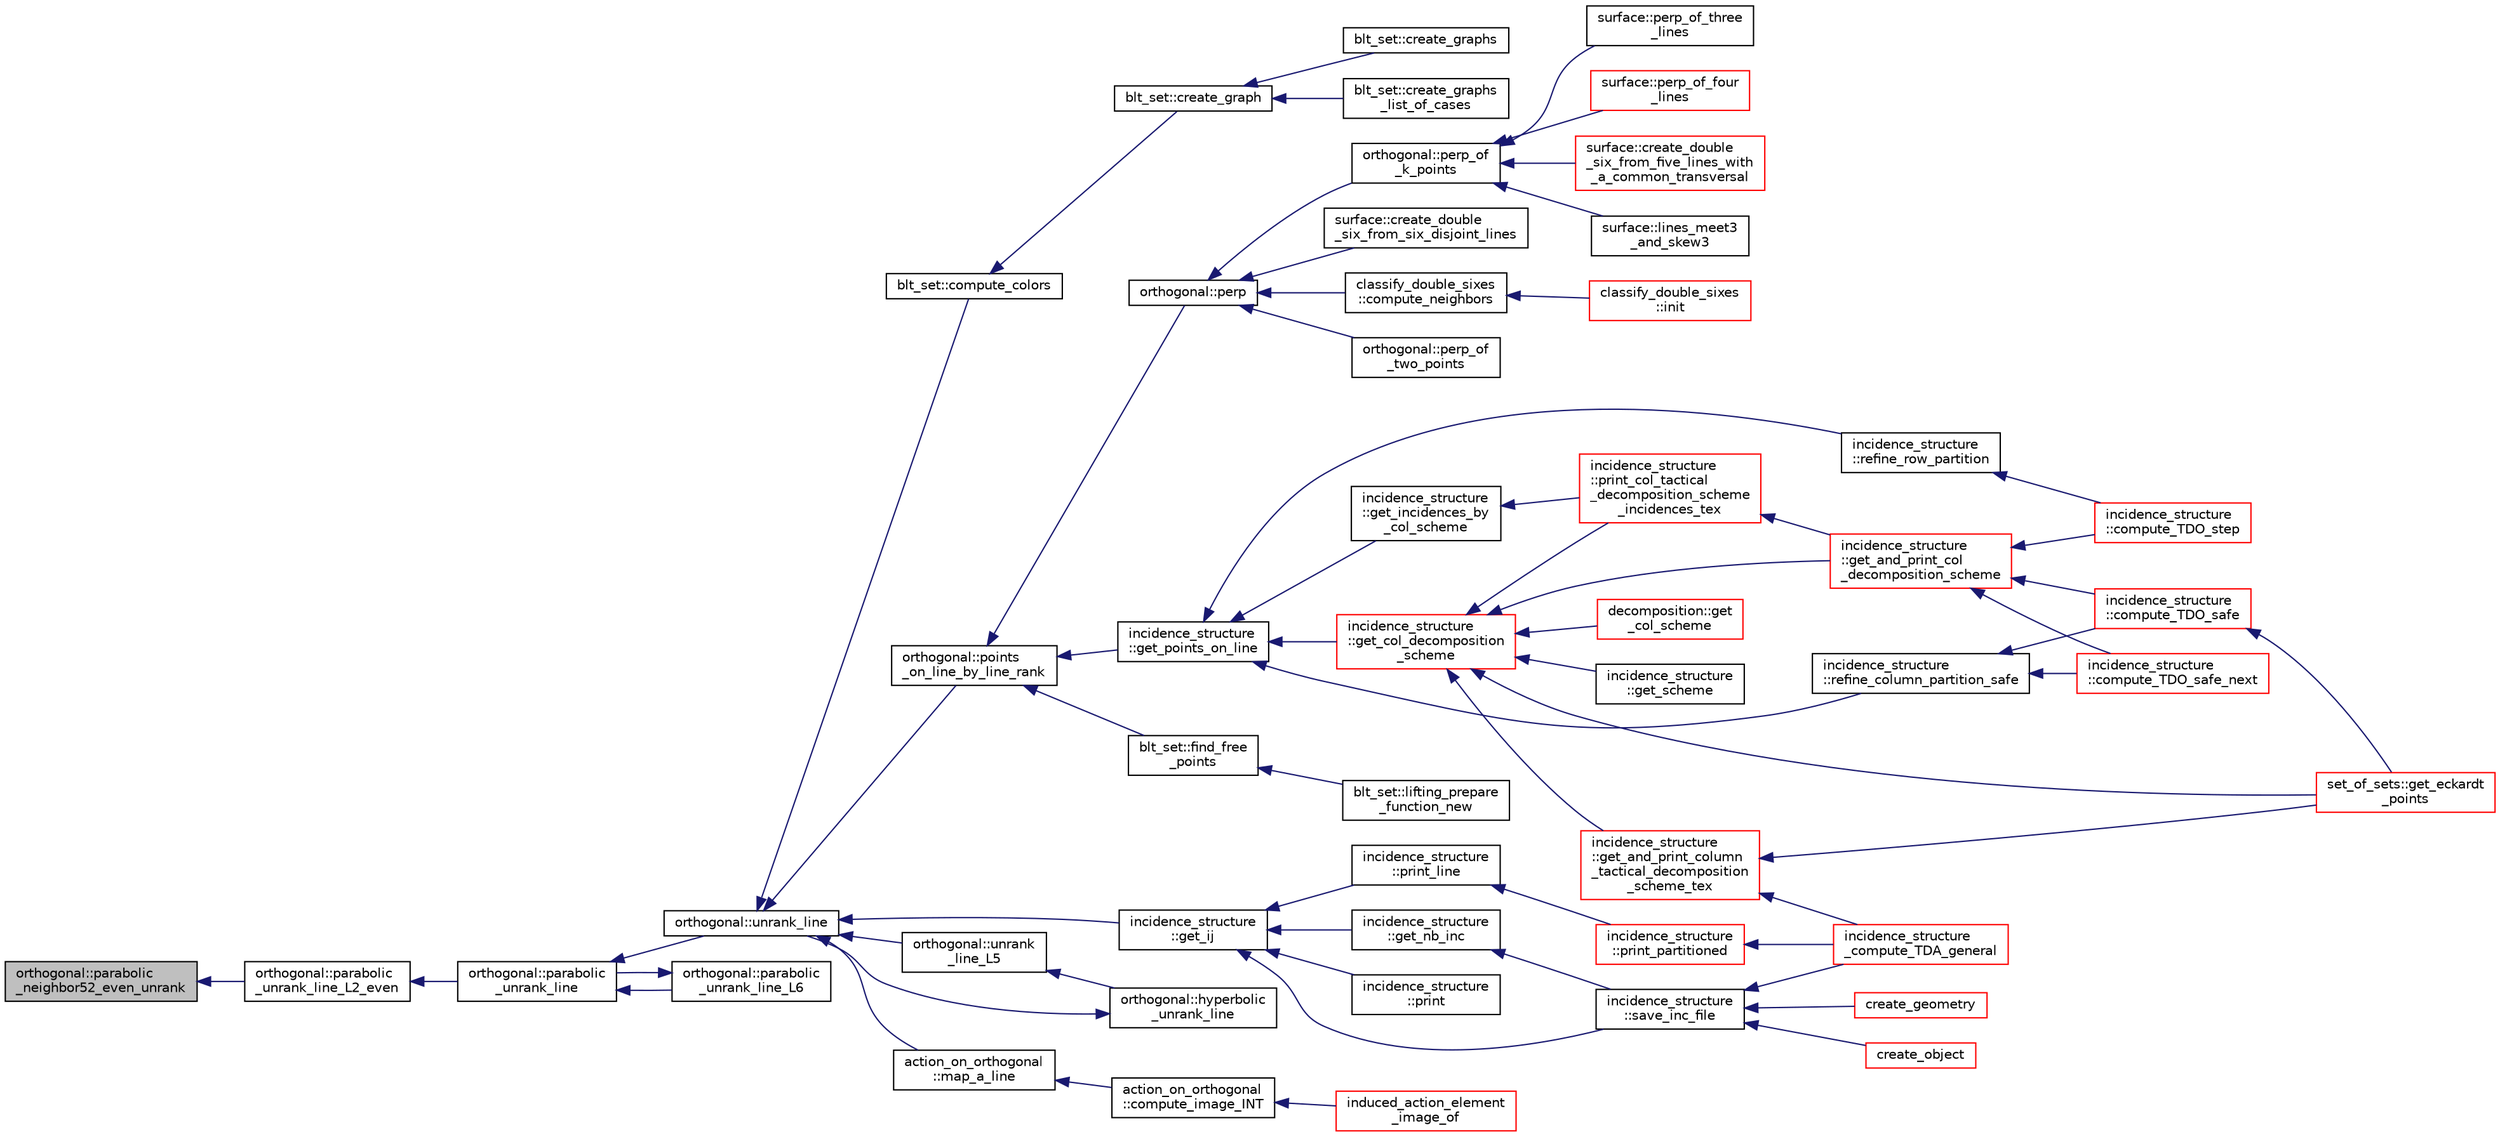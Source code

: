 digraph "orthogonal::parabolic_neighbor52_even_unrank"
{
  edge [fontname="Helvetica",fontsize="10",labelfontname="Helvetica",labelfontsize="10"];
  node [fontname="Helvetica",fontsize="10",shape=record];
  rankdir="LR";
  Node21125 [label="orthogonal::parabolic\l_neighbor52_even_unrank",height=0.2,width=0.4,color="black", fillcolor="grey75", style="filled", fontcolor="black"];
  Node21125 -> Node21126 [dir="back",color="midnightblue",fontsize="10",style="solid",fontname="Helvetica"];
  Node21126 [label="orthogonal::parabolic\l_unrank_line_L2_even",height=0.2,width=0.4,color="black", fillcolor="white", style="filled",URL="$d7/daa/classorthogonal.html#a57a7ad0d16ea67c0636c9f179eeed5d1"];
  Node21126 -> Node21127 [dir="back",color="midnightblue",fontsize="10",style="solid",fontname="Helvetica"];
  Node21127 [label="orthogonal::parabolic\l_unrank_line",height=0.2,width=0.4,color="black", fillcolor="white", style="filled",URL="$d7/daa/classorthogonal.html#a449cc51a62e11b8699befe951b0f8a4c"];
  Node21127 -> Node21128 [dir="back",color="midnightblue",fontsize="10",style="solid",fontname="Helvetica"];
  Node21128 [label="orthogonal::unrank_line",height=0.2,width=0.4,color="black", fillcolor="white", style="filled",URL="$d7/daa/classorthogonal.html#a27fec576f6e11b80dd4503fa3cf7611e"];
  Node21128 -> Node21129 [dir="back",color="midnightblue",fontsize="10",style="solid",fontname="Helvetica"];
  Node21129 [label="blt_set::compute_colors",height=0.2,width=0.4,color="black", fillcolor="white", style="filled",URL="$d1/d3d/classblt__set.html#a6629b3a1a50c0f2736034abaea6f7d63"];
  Node21129 -> Node21130 [dir="back",color="midnightblue",fontsize="10",style="solid",fontname="Helvetica"];
  Node21130 [label="blt_set::create_graph",height=0.2,width=0.4,color="black", fillcolor="white", style="filled",URL="$d1/d3d/classblt__set.html#ae92249ece99ffbc92e93e49cd5d5dccf"];
  Node21130 -> Node21131 [dir="back",color="midnightblue",fontsize="10",style="solid",fontname="Helvetica"];
  Node21131 [label="blt_set::create_graphs",height=0.2,width=0.4,color="black", fillcolor="white", style="filled",URL="$d1/d3d/classblt__set.html#a3f1d4a8ed15875c47b327949f26a4533"];
  Node21130 -> Node21132 [dir="back",color="midnightblue",fontsize="10",style="solid",fontname="Helvetica"];
  Node21132 [label="blt_set::create_graphs\l_list_of_cases",height=0.2,width=0.4,color="black", fillcolor="white", style="filled",URL="$d1/d3d/classblt__set.html#a91ad531d4154bd887182dbd6121476f3"];
  Node21128 -> Node21133 [dir="back",color="midnightblue",fontsize="10",style="solid",fontname="Helvetica"];
  Node21133 [label="orthogonal::points\l_on_line_by_line_rank",height=0.2,width=0.4,color="black", fillcolor="white", style="filled",URL="$d7/daa/classorthogonal.html#aec3f511b69d0a28340f93d6f904c5daa"];
  Node21133 -> Node21134 [dir="back",color="midnightblue",fontsize="10",style="solid",fontname="Helvetica"];
  Node21134 [label="blt_set::find_free\l_points",height=0.2,width=0.4,color="black", fillcolor="white", style="filled",URL="$d1/d3d/classblt__set.html#a71f82dd3dc4a901ea2a0949d2f1af302"];
  Node21134 -> Node21135 [dir="back",color="midnightblue",fontsize="10",style="solid",fontname="Helvetica"];
  Node21135 [label="blt_set::lifting_prepare\l_function_new",height=0.2,width=0.4,color="black", fillcolor="white", style="filled",URL="$d1/d3d/classblt__set.html#a1314b7c0a3b78ba54c0f61a397d8afce"];
  Node21133 -> Node21136 [dir="back",color="midnightblue",fontsize="10",style="solid",fontname="Helvetica"];
  Node21136 [label="orthogonal::perp",height=0.2,width=0.4,color="black", fillcolor="white", style="filled",URL="$d7/daa/classorthogonal.html#ae80e0fa8d1e8caddb9afbb466e3d3189"];
  Node21136 -> Node21137 [dir="back",color="midnightblue",fontsize="10",style="solid",fontname="Helvetica"];
  Node21137 [label="orthogonal::perp_of\l_two_points",height=0.2,width=0.4,color="black", fillcolor="white", style="filled",URL="$d7/daa/classorthogonal.html#a6a05fef2e61ed508bff66d6728c58ec0"];
  Node21136 -> Node21138 [dir="back",color="midnightblue",fontsize="10",style="solid",fontname="Helvetica"];
  Node21138 [label="orthogonal::perp_of\l_k_points",height=0.2,width=0.4,color="black", fillcolor="white", style="filled",URL="$d7/daa/classorthogonal.html#a6a92a4680dc76bb289141fc5c765f5fb"];
  Node21138 -> Node21139 [dir="back",color="midnightblue",fontsize="10",style="solid",fontname="Helvetica"];
  Node21139 [label="surface::lines_meet3\l_and_skew3",height=0.2,width=0.4,color="black", fillcolor="white", style="filled",URL="$d5/d88/classsurface.html#af87ed9d20b980a89342f20c206ae5790"];
  Node21138 -> Node21140 [dir="back",color="midnightblue",fontsize="10",style="solid",fontname="Helvetica"];
  Node21140 [label="surface::perp_of_three\l_lines",height=0.2,width=0.4,color="black", fillcolor="white", style="filled",URL="$d5/d88/classsurface.html#aaa43449a367799d405821a1cd5a7e644"];
  Node21138 -> Node21141 [dir="back",color="midnightblue",fontsize="10",style="solid",fontname="Helvetica"];
  Node21141 [label="surface::perp_of_four\l_lines",height=0.2,width=0.4,color="red", fillcolor="white", style="filled",URL="$d5/d88/classsurface.html#a8da8a93f1fcbf344eb943869b0d488f1"];
  Node21138 -> Node21151 [dir="back",color="midnightblue",fontsize="10",style="solid",fontname="Helvetica"];
  Node21151 [label="surface::create_double\l_six_from_five_lines_with\l_a_common_transversal",height=0.2,width=0.4,color="red", fillcolor="white", style="filled",URL="$d5/d88/classsurface.html#a6d8fafa386893521305e016011d55673"];
  Node21136 -> Node21165 [dir="back",color="midnightblue",fontsize="10",style="solid",fontname="Helvetica"];
  Node21165 [label="surface::create_double\l_six_from_six_disjoint_lines",height=0.2,width=0.4,color="black", fillcolor="white", style="filled",URL="$d5/d88/classsurface.html#a4c44f0a33d709edee71537547880dd87"];
  Node21136 -> Node21166 [dir="back",color="midnightblue",fontsize="10",style="solid",fontname="Helvetica"];
  Node21166 [label="classify_double_sixes\l::compute_neighbors",height=0.2,width=0.4,color="black", fillcolor="white", style="filled",URL="$dd/d23/classclassify__double__sixes.html#a675e241052c36c58063ddcfc06d209b2"];
  Node21166 -> Node21145 [dir="back",color="midnightblue",fontsize="10",style="solid",fontname="Helvetica"];
  Node21145 [label="classify_double_sixes\l::init",height=0.2,width=0.4,color="red", fillcolor="white", style="filled",URL="$dd/d23/classclassify__double__sixes.html#a8c5c41d5124b35379d626480ff225f7b"];
  Node21133 -> Node21167 [dir="back",color="midnightblue",fontsize="10",style="solid",fontname="Helvetica"];
  Node21167 [label="incidence_structure\l::get_points_on_line",height=0.2,width=0.4,color="black", fillcolor="white", style="filled",URL="$da/d8a/classincidence__structure.html#a1baf0d372125123bf55d27dacc720bda"];
  Node21167 -> Node21168 [dir="back",color="midnightblue",fontsize="10",style="solid",fontname="Helvetica"];
  Node21168 [label="incidence_structure\l::refine_column_partition_safe",height=0.2,width=0.4,color="black", fillcolor="white", style="filled",URL="$da/d8a/classincidence__structure.html#a958f8ddce2d53753adb1df588bf0e721"];
  Node21168 -> Node21169 [dir="back",color="midnightblue",fontsize="10",style="solid",fontname="Helvetica"];
  Node21169 [label="incidence_structure\l::compute_TDO_safe_next",height=0.2,width=0.4,color="red", fillcolor="white", style="filled",URL="$da/d8a/classincidence__structure.html#a7c315a348fc6bed0f8642767cc9cd7d1"];
  Node21168 -> Node21172 [dir="back",color="midnightblue",fontsize="10",style="solid",fontname="Helvetica"];
  Node21172 [label="incidence_structure\l::compute_TDO_safe",height=0.2,width=0.4,color="red", fillcolor="white", style="filled",URL="$da/d8a/classincidence__structure.html#ab1409e71c4b6855e49edfd3526644202"];
  Node21172 -> Node21173 [dir="back",color="midnightblue",fontsize="10",style="solid",fontname="Helvetica"];
  Node21173 [label="set_of_sets::get_eckardt\l_points",height=0.2,width=0.4,color="red", fillcolor="white", style="filled",URL="$da/dd6/classset__of__sets.html#af6713e71ef5a1b7cc7892d78900166c4"];
  Node21167 -> Node21186 [dir="back",color="midnightblue",fontsize="10",style="solid",fontname="Helvetica"];
  Node21186 [label="incidence_structure\l::refine_row_partition",height=0.2,width=0.4,color="black", fillcolor="white", style="filled",URL="$da/d8a/classincidence__structure.html#a6e1419be9f59e69fd83b44e6b11905ea"];
  Node21186 -> Node21187 [dir="back",color="midnightblue",fontsize="10",style="solid",fontname="Helvetica"];
  Node21187 [label="incidence_structure\l::compute_TDO_step",height=0.2,width=0.4,color="red", fillcolor="white", style="filled",URL="$da/d8a/classincidence__structure.html#a6175accaa64033df34d722c594a8b827"];
  Node21167 -> Node21191 [dir="back",color="midnightblue",fontsize="10",style="solid",fontname="Helvetica"];
  Node21191 [label="incidence_structure\l::get_incidences_by\l_col_scheme",height=0.2,width=0.4,color="black", fillcolor="white", style="filled",URL="$da/d8a/classincidence__structure.html#adacdd5e58318775f9d3049cbdf47c9ad"];
  Node21191 -> Node21192 [dir="back",color="midnightblue",fontsize="10",style="solid",fontname="Helvetica"];
  Node21192 [label="incidence_structure\l::print_col_tactical\l_decomposition_scheme\l_incidences_tex",height=0.2,width=0.4,color="red", fillcolor="white", style="filled",URL="$da/d8a/classincidence__structure.html#a56e24435baf9162d6c00080972b49b2c"];
  Node21192 -> Node21193 [dir="back",color="midnightblue",fontsize="10",style="solid",fontname="Helvetica"];
  Node21193 [label="incidence_structure\l::get_and_print_col\l_decomposition_scheme",height=0.2,width=0.4,color="red", fillcolor="white", style="filled",URL="$da/d8a/classincidence__structure.html#a0c51e7224f51f1434025ff6d8a10522c"];
  Node21193 -> Node21169 [dir="back",color="midnightblue",fontsize="10",style="solid",fontname="Helvetica"];
  Node21193 -> Node21172 [dir="back",color="midnightblue",fontsize="10",style="solid",fontname="Helvetica"];
  Node21193 -> Node21187 [dir="back",color="midnightblue",fontsize="10",style="solid",fontname="Helvetica"];
  Node21167 -> Node21195 [dir="back",color="midnightblue",fontsize="10",style="solid",fontname="Helvetica"];
  Node21195 [label="incidence_structure\l::get_col_decomposition\l_scheme",height=0.2,width=0.4,color="red", fillcolor="white", style="filled",URL="$da/d8a/classincidence__structure.html#a576b9add81a037a3d8f566ce28541673"];
  Node21195 -> Node21173 [dir="back",color="midnightblue",fontsize="10",style="solid",fontname="Helvetica"];
  Node21195 -> Node21196 [dir="back",color="midnightblue",fontsize="10",style="solid",fontname="Helvetica"];
  Node21196 [label="decomposition::get\l_col_scheme",height=0.2,width=0.4,color="red", fillcolor="white", style="filled",URL="$d3/d2b/classdecomposition.html#a998bb452e79a9e4afb13dd2c577f4bf3"];
  Node21195 -> Node21192 [dir="back",color="midnightblue",fontsize="10",style="solid",fontname="Helvetica"];
  Node21195 -> Node21193 [dir="back",color="midnightblue",fontsize="10",style="solid",fontname="Helvetica"];
  Node21195 -> Node21198 [dir="back",color="midnightblue",fontsize="10",style="solid",fontname="Helvetica"];
  Node21198 [label="incidence_structure\l::get_scheme",height=0.2,width=0.4,color="black", fillcolor="white", style="filled",URL="$da/d8a/classincidence__structure.html#a13191a7c41cd54c5a453e82395893ad9"];
  Node21195 -> Node21199 [dir="back",color="midnightblue",fontsize="10",style="solid",fontname="Helvetica"];
  Node21199 [label="incidence_structure\l::get_and_print_column\l_tactical_decomposition\l_scheme_tex",height=0.2,width=0.4,color="red", fillcolor="white", style="filled",URL="$da/d8a/classincidence__structure.html#a579c0686f4e480a4239e7a00c80f665f"];
  Node21199 -> Node21173 [dir="back",color="midnightblue",fontsize="10",style="solid",fontname="Helvetica"];
  Node21199 -> Node21200 [dir="back",color="midnightblue",fontsize="10",style="solid",fontname="Helvetica"];
  Node21200 [label="incidence_structure\l_compute_TDA_general",height=0.2,width=0.4,color="red", fillcolor="white", style="filled",URL="$df/d74/tl__geometry_8h.html#a21ab759f6e646f3fe703c17f39361448"];
  Node21128 -> Node21203 [dir="back",color="midnightblue",fontsize="10",style="solid",fontname="Helvetica"];
  Node21203 [label="orthogonal::unrank\l_line_L5",height=0.2,width=0.4,color="black", fillcolor="white", style="filled",URL="$d7/daa/classorthogonal.html#a64148a40b356447a00d985789ad74c82"];
  Node21203 -> Node21204 [dir="back",color="midnightblue",fontsize="10",style="solid",fontname="Helvetica"];
  Node21204 [label="orthogonal::hyperbolic\l_unrank_line",height=0.2,width=0.4,color="black", fillcolor="white", style="filled",URL="$d7/daa/classorthogonal.html#a94952194cdcc478feb676e97e2e272f2"];
  Node21204 -> Node21128 [dir="back",color="midnightblue",fontsize="10",style="solid",fontname="Helvetica"];
  Node21128 -> Node21205 [dir="back",color="midnightblue",fontsize="10",style="solid",fontname="Helvetica"];
  Node21205 [label="incidence_structure\l::get_ij",height=0.2,width=0.4,color="black", fillcolor="white", style="filled",URL="$da/d8a/classincidence__structure.html#a5ee9b327bdd0c2714cadff040a4c4678"];
  Node21205 -> Node21206 [dir="back",color="midnightblue",fontsize="10",style="solid",fontname="Helvetica"];
  Node21206 [label="incidence_structure\l::get_nb_inc",height=0.2,width=0.4,color="black", fillcolor="white", style="filled",URL="$da/d8a/classincidence__structure.html#acdc1d5ce64ece8aefa6bcc7656ed932c"];
  Node21206 -> Node21207 [dir="back",color="midnightblue",fontsize="10",style="solid",fontname="Helvetica"];
  Node21207 [label="incidence_structure\l::save_inc_file",height=0.2,width=0.4,color="black", fillcolor="white", style="filled",URL="$da/d8a/classincidence__structure.html#a4fd15671d6a99a4cae34a24e3c0b7705"];
  Node21207 -> Node21208 [dir="back",color="midnightblue",fontsize="10",style="solid",fontname="Helvetica"];
  Node21208 [label="create_object",height=0.2,width=0.4,color="red", fillcolor="white", style="filled",URL="$de/d10/hamming_8_c.html#a290a0a0fa4965131997904ad9fe1840b"];
  Node21207 -> Node21210 [dir="back",color="midnightblue",fontsize="10",style="solid",fontname="Helvetica"];
  Node21210 [label="create_geometry",height=0.2,width=0.4,color="red", fillcolor="white", style="filled",URL="$de/d10/hamming_8_c.html#abb255fb19bad84799f04dcf4ffddb57b"];
  Node21207 -> Node21200 [dir="back",color="midnightblue",fontsize="10",style="solid",fontname="Helvetica"];
  Node21205 -> Node21207 [dir="back",color="midnightblue",fontsize="10",style="solid",fontname="Helvetica"];
  Node21205 -> Node21211 [dir="back",color="midnightblue",fontsize="10",style="solid",fontname="Helvetica"];
  Node21211 [label="incidence_structure\l::print",height=0.2,width=0.4,color="black", fillcolor="white", style="filled",URL="$da/d8a/classincidence__structure.html#a3f2a71302ef03e37de0654794e2a2c1a"];
  Node21205 -> Node21212 [dir="back",color="midnightblue",fontsize="10",style="solid",fontname="Helvetica"];
  Node21212 [label="incidence_structure\l::print_line",height=0.2,width=0.4,color="black", fillcolor="white", style="filled",URL="$da/d8a/classincidence__structure.html#ae76fdf2cf39ba776ed86b0b910d7746a"];
  Node21212 -> Node21213 [dir="back",color="midnightblue",fontsize="10",style="solid",fontname="Helvetica"];
  Node21213 [label="incidence_structure\l::print_partitioned",height=0.2,width=0.4,color="red", fillcolor="white", style="filled",URL="$da/d8a/classincidence__structure.html#a9e18878f5cc9dbeca4806bd5aab5b054"];
  Node21213 -> Node21200 [dir="back",color="midnightblue",fontsize="10",style="solid",fontname="Helvetica"];
  Node21128 -> Node21214 [dir="back",color="midnightblue",fontsize="10",style="solid",fontname="Helvetica"];
  Node21214 [label="action_on_orthogonal\l::map_a_line",height=0.2,width=0.4,color="black", fillcolor="white", style="filled",URL="$dc/d87/classaction__on__orthogonal.html#ac7e41a4bbc9e0f2813f2f7030f3ed177"];
  Node21214 -> Node21215 [dir="back",color="midnightblue",fontsize="10",style="solid",fontname="Helvetica"];
  Node21215 [label="action_on_orthogonal\l::compute_image_INT",height=0.2,width=0.4,color="black", fillcolor="white", style="filled",URL="$dc/d87/classaction__on__orthogonal.html#a53cee5a150163f7614151b9cd1fc06f3"];
  Node21215 -> Node21216 [dir="back",color="midnightblue",fontsize="10",style="solid",fontname="Helvetica"];
  Node21216 [label="induced_action_element\l_image_of",height=0.2,width=0.4,color="red", fillcolor="white", style="filled",URL="$d3/d27/interface_8_c.html#a821850d6c3988dd122de0489cd36f0f0"];
  Node21127 -> Node21416 [dir="back",color="midnightblue",fontsize="10",style="solid",fontname="Helvetica"];
  Node21416 [label="orthogonal::parabolic\l_unrank_line_L6",height=0.2,width=0.4,color="black", fillcolor="white", style="filled",URL="$d7/daa/classorthogonal.html#a3fecd8b43b3e09d6b35e550850b11d56"];
  Node21416 -> Node21127 [dir="back",color="midnightblue",fontsize="10",style="solid",fontname="Helvetica"];
}
